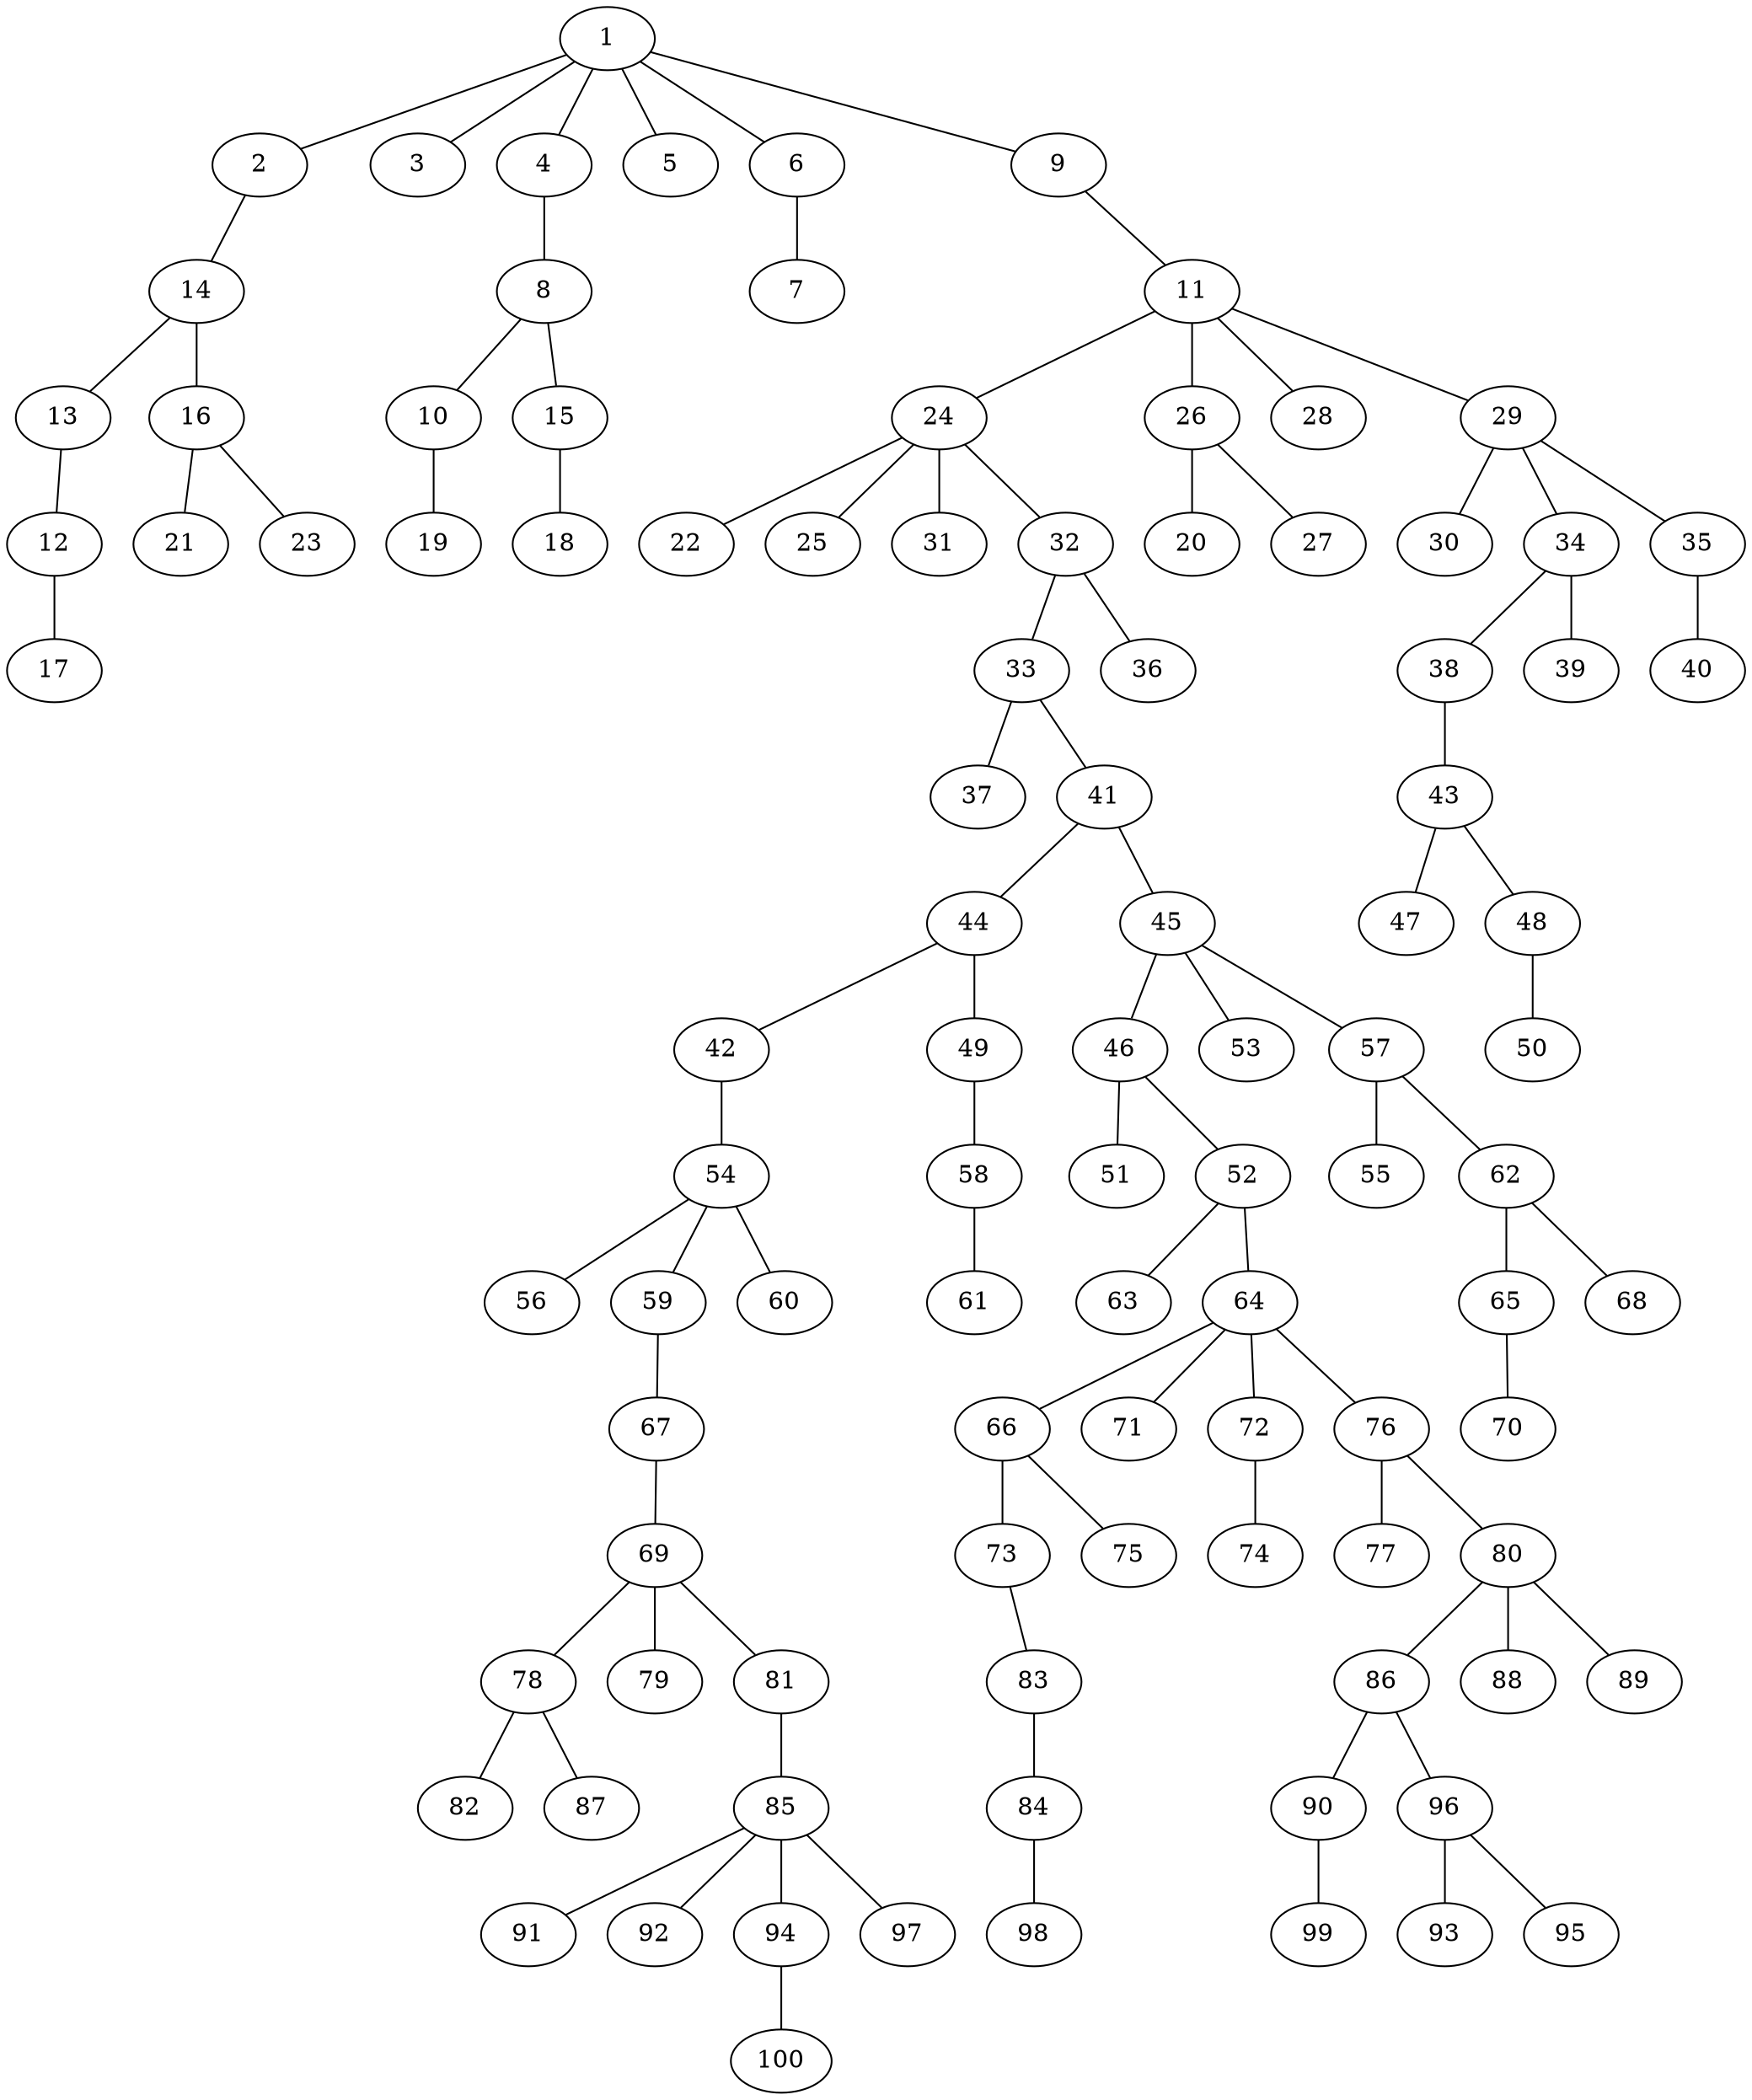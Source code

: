 graph g_m_99{
1--2
1--3
1--4
1--5
1--6
1--9
2--14
4--8
6--7
9--11
14--13
14--16
8--10
8--15
11--24
11--26
11--28
11--29
13--12
16--21
16--23
10--19
15--18
24--22
24--25
24--31
24--32
26--20
26--27
29--30
29--34
29--35
12--17
32--33
32--36
34--38
34--39
35--40
33--37
33--41
38--43
41--44
41--45
43--47
43--48
44--42
44--49
45--46
45--53
45--57
48--50
42--54
49--58
46--51
46--52
57--55
57--62
54--56
54--59
54--60
58--61
52--63
52--64
62--65
62--68
59--67
64--66
64--71
64--72
64--76
65--70
67--69
66--73
66--75
72--74
76--77
76--80
69--78
69--79
69--81
73--83
80--86
80--88
80--89
78--82
78--87
81--85
83--84
86--90
86--96
85--91
85--92
85--94
85--97
84--98
90--99
96--93
96--95
94--100
}
